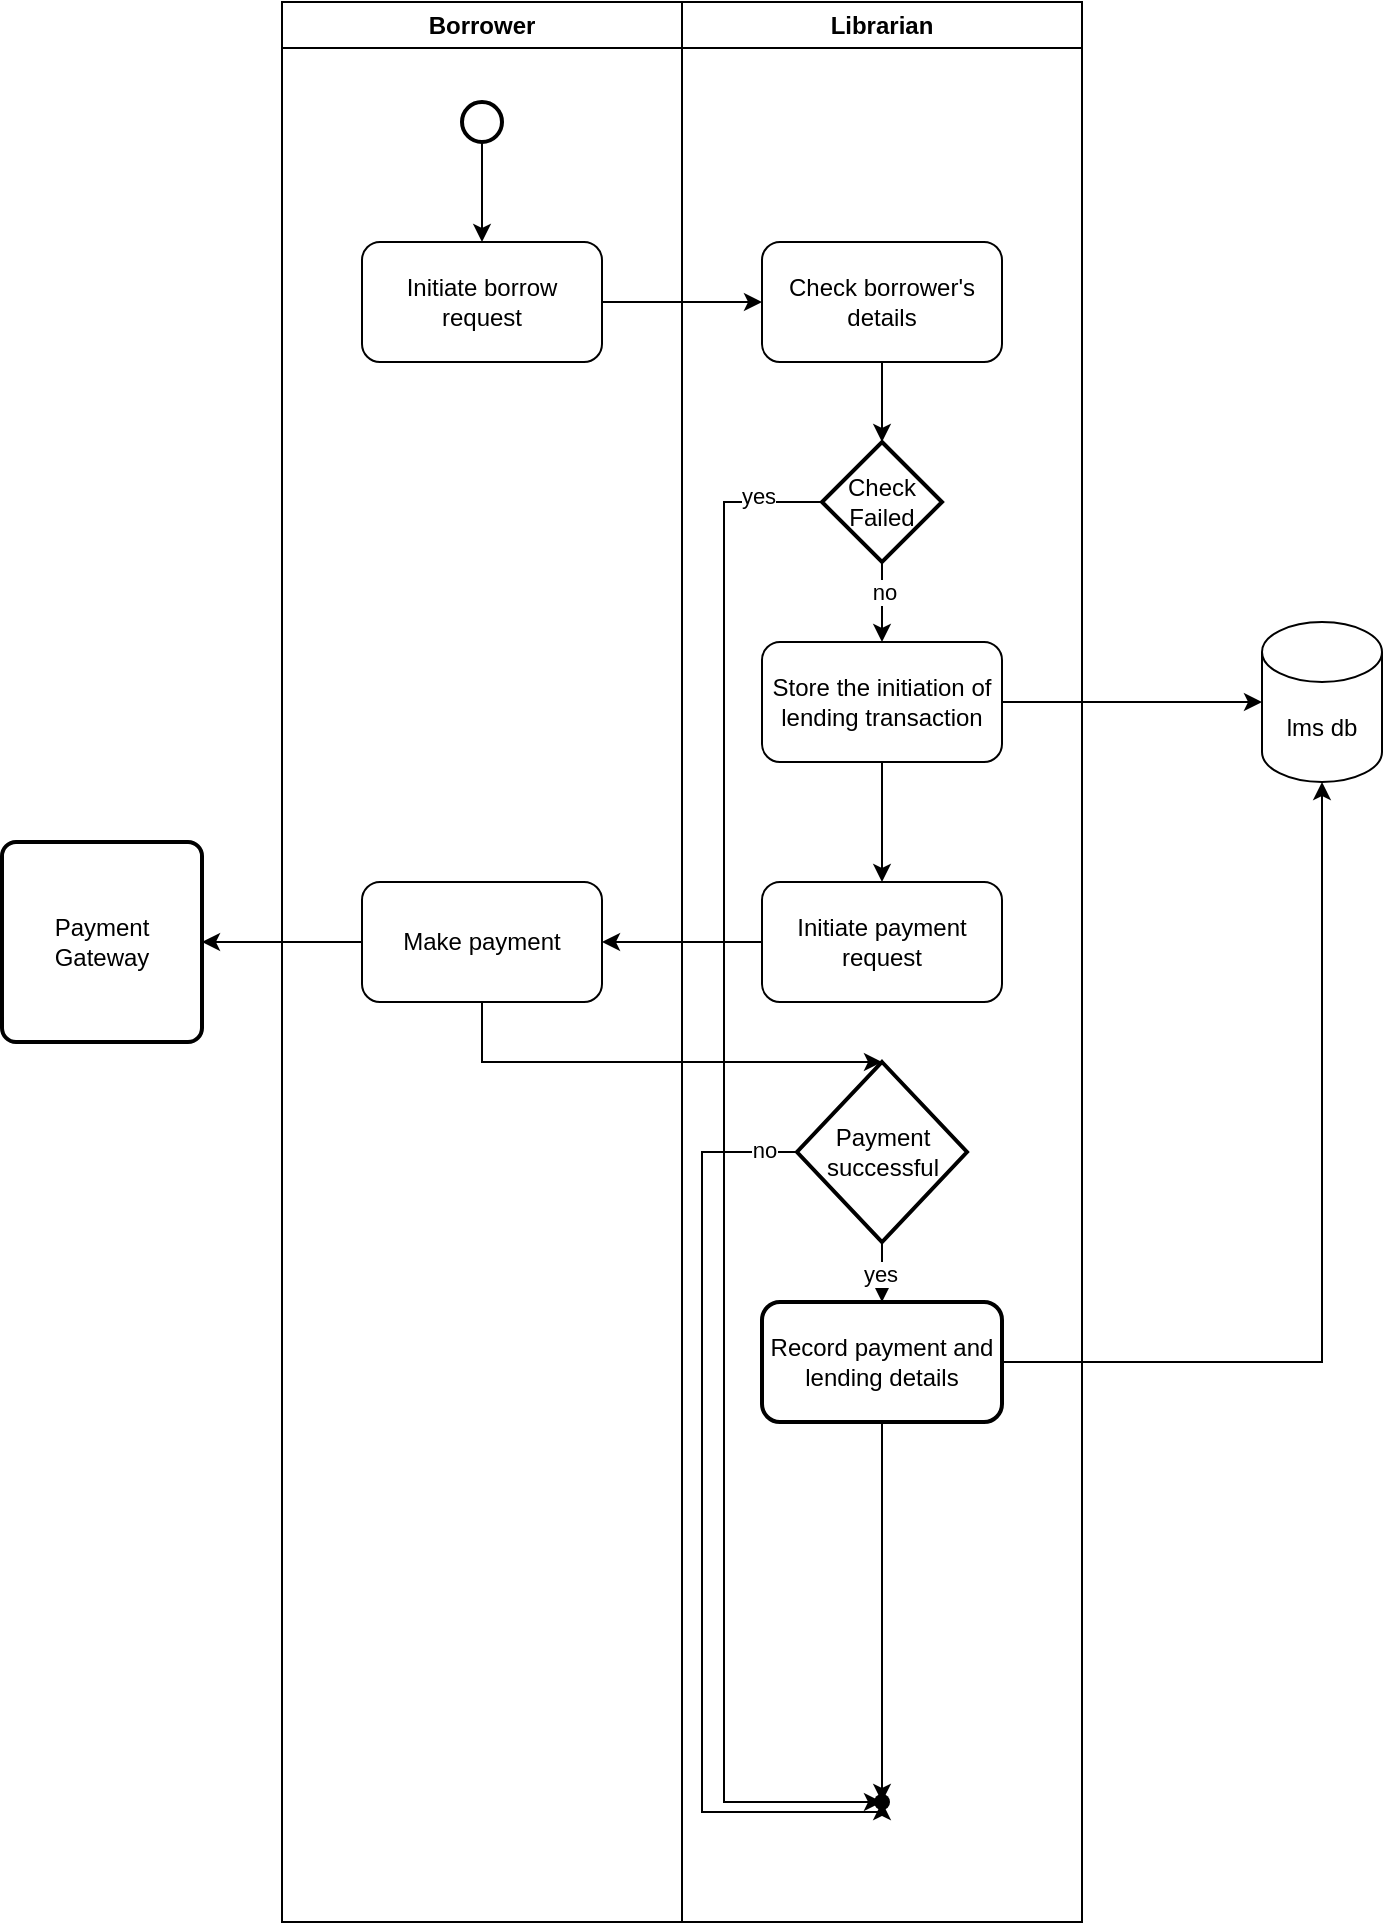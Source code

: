 <mxfile version="28.1.0" pages="4">
  <diagram name="book-lending-activity-diagram" id="na2abrJgNWN0BR8FoHpx">
    <mxGraphModel dx="1105" dy="705" grid="1" gridSize="10" guides="1" tooltips="1" connect="1" arrows="1" fold="1" page="1" pageScale="1" pageWidth="850" pageHeight="1100" math="0" shadow="0">
      <root>
        <mxCell id="0" />
        <mxCell id="1" parent="0" />
        <mxCell id="w5oiFS9pp764Blb9vhK6-1" value="Borrower" style="swimlane;whiteSpace=wrap;html=1;" vertex="1" parent="1">
          <mxGeometry x="200" y="80" width="200" height="960" as="geometry" />
        </mxCell>
        <mxCell id="w5oiFS9pp764Blb9vhK6-40" value="" style="edgeStyle=orthogonalEdgeStyle;rounded=0;orthogonalLoop=1;jettySize=auto;html=1;" edge="1" parent="w5oiFS9pp764Blb9vhK6-1" source="w5oiFS9pp764Blb9vhK6-3" target="w5oiFS9pp764Blb9vhK6-4">
          <mxGeometry relative="1" as="geometry" />
        </mxCell>
        <mxCell id="w5oiFS9pp764Blb9vhK6-3" value="" style="strokeWidth=2;html=1;shape=mxgraph.flowchart.start_2;whiteSpace=wrap;" vertex="1" parent="w5oiFS9pp764Blb9vhK6-1">
          <mxGeometry x="90" y="50" width="20" height="20" as="geometry" />
        </mxCell>
        <mxCell id="w5oiFS9pp764Blb9vhK6-4" value="Initiate borrow request" style="rounded=1;whiteSpace=wrap;html=1;" vertex="1" parent="w5oiFS9pp764Blb9vhK6-1">
          <mxGeometry x="40" y="120" width="120" height="60" as="geometry" />
        </mxCell>
        <mxCell id="w5oiFS9pp764Blb9vhK6-16" value="Make payment" style="rounded=1;whiteSpace=wrap;html=1;" vertex="1" parent="w5oiFS9pp764Blb9vhK6-1">
          <mxGeometry x="40" y="440" width="120" height="60" as="geometry" />
        </mxCell>
        <mxCell id="w5oiFS9pp764Blb9vhK6-2" value="Librarian" style="swimlane;whiteSpace=wrap;html=1;" vertex="1" parent="1">
          <mxGeometry x="400" y="80" width="200" height="960" as="geometry" />
        </mxCell>
        <mxCell id="w5oiFS9pp764Blb9vhK6-9" value="" style="edgeStyle=orthogonalEdgeStyle;rounded=0;orthogonalLoop=1;jettySize=auto;html=1;" edge="1" parent="w5oiFS9pp764Blb9vhK6-2" source="w5oiFS9pp764Blb9vhK6-5" target="w5oiFS9pp764Blb9vhK6-8">
          <mxGeometry relative="1" as="geometry" />
        </mxCell>
        <mxCell id="w5oiFS9pp764Blb9vhK6-5" value="Check borrower&#39;s details" style="rounded=1;whiteSpace=wrap;html=1;" vertex="1" parent="w5oiFS9pp764Blb9vhK6-2">
          <mxGeometry x="40" y="120" width="120" height="60" as="geometry" />
        </mxCell>
        <mxCell id="w5oiFS9pp764Blb9vhK6-13" value="" style="edgeStyle=orthogonalEdgeStyle;rounded=0;orthogonalLoop=1;jettySize=auto;html=1;" edge="1" parent="w5oiFS9pp764Blb9vhK6-2" source="w5oiFS9pp764Blb9vhK6-8" target="w5oiFS9pp764Blb9vhK6-10">
          <mxGeometry relative="1" as="geometry" />
        </mxCell>
        <mxCell id="w5oiFS9pp764Blb9vhK6-29" value="no" style="edgeLabel;html=1;align=center;verticalAlign=middle;resizable=0;points=[];" vertex="1" connectable="0" parent="w5oiFS9pp764Blb9vhK6-13">
          <mxGeometry x="-0.263" y="1" relative="1" as="geometry">
            <mxPoint as="offset" />
          </mxGeometry>
        </mxCell>
        <mxCell id="w5oiFS9pp764Blb9vhK6-28" style="edgeStyle=orthogonalEdgeStyle;rounded=0;orthogonalLoop=1;jettySize=auto;html=1;entryX=0.226;entryY=0.658;entryDx=0;entryDy=0;entryPerimeter=0;" edge="1" parent="w5oiFS9pp764Blb9vhK6-2" source="w5oiFS9pp764Blb9vhK6-8" target="w5oiFS9pp764Blb9vhK6-26">
          <mxGeometry relative="1" as="geometry">
            <mxPoint x="20" y="730" as="targetPoint" />
            <Array as="points">
              <mxPoint x="21" y="250" />
              <mxPoint x="21" y="900" />
            </Array>
          </mxGeometry>
        </mxCell>
        <mxCell id="w5oiFS9pp764Blb9vhK6-30" value="yes" style="edgeLabel;html=1;align=center;verticalAlign=middle;resizable=0;points=[];" vertex="1" connectable="0" parent="w5oiFS9pp764Blb9vhK6-28">
          <mxGeometry x="-0.917" y="-3" relative="1" as="geometry">
            <mxPoint as="offset" />
          </mxGeometry>
        </mxCell>
        <mxCell id="w5oiFS9pp764Blb9vhK6-8" value="Check Failed" style="strokeWidth=2;html=1;shape=mxgraph.flowchart.decision;whiteSpace=wrap;" vertex="1" parent="w5oiFS9pp764Blb9vhK6-2">
          <mxGeometry x="70" y="220" width="60" height="60" as="geometry" />
        </mxCell>
        <mxCell id="w5oiFS9pp764Blb9vhK6-15" value="" style="edgeStyle=orthogonalEdgeStyle;rounded=0;orthogonalLoop=1;jettySize=auto;html=1;" edge="1" parent="w5oiFS9pp764Blb9vhK6-2" source="w5oiFS9pp764Blb9vhK6-10" target="w5oiFS9pp764Blb9vhK6-14">
          <mxGeometry relative="1" as="geometry" />
        </mxCell>
        <mxCell id="w5oiFS9pp764Blb9vhK6-10" value="Store the initiation of lending transaction" style="rounded=1;whiteSpace=wrap;html=1;" vertex="1" parent="w5oiFS9pp764Blb9vhK6-2">
          <mxGeometry x="40" y="320" width="120" height="60" as="geometry" />
        </mxCell>
        <mxCell id="w5oiFS9pp764Blb9vhK6-14" value="Initiate payment request" style="rounded=1;whiteSpace=wrap;html=1;" vertex="1" parent="w5oiFS9pp764Blb9vhK6-2">
          <mxGeometry x="40" y="440" width="120" height="60" as="geometry" />
        </mxCell>
        <mxCell id="w5oiFS9pp764Blb9vhK6-27" value="" style="edgeStyle=orthogonalEdgeStyle;rounded=0;orthogonalLoop=1;jettySize=auto;html=1;" edge="1" parent="w5oiFS9pp764Blb9vhK6-2" source="w5oiFS9pp764Blb9vhK6-23" target="w5oiFS9pp764Blb9vhK6-26">
          <mxGeometry relative="1" as="geometry" />
        </mxCell>
        <mxCell id="w5oiFS9pp764Blb9vhK6-23" value="Record payment and lending details" style="rounded=1;whiteSpace=wrap;html=1;strokeWidth=2;" vertex="1" parent="w5oiFS9pp764Blb9vhK6-2">
          <mxGeometry x="40" y="650" width="120" height="60" as="geometry" />
        </mxCell>
        <mxCell id="w5oiFS9pp764Blb9vhK6-26" value="" style="shape=waypoint;sketch=0;size=6;pointerEvents=1;points=[];fillColor=default;resizable=0;rotatable=0;perimeter=centerPerimeter;snapToPoint=1;rounded=1;strokeWidth=2;" vertex="1" parent="w5oiFS9pp764Blb9vhK6-2">
          <mxGeometry x="90" y="890" width="20" height="20" as="geometry" />
        </mxCell>
        <mxCell id="w5oiFS9pp764Blb9vhK6-21" value="Payment successful" style="strokeWidth=2;html=1;shape=mxgraph.flowchart.decision;whiteSpace=wrap;" vertex="1" parent="w5oiFS9pp764Blb9vhK6-2">
          <mxGeometry x="57.5" y="530" width="85" height="90" as="geometry" />
        </mxCell>
        <mxCell id="w5oiFS9pp764Blb9vhK6-24" value="" style="edgeStyle=orthogonalEdgeStyle;rounded=0;orthogonalLoop=1;jettySize=auto;html=1;" edge="1" parent="w5oiFS9pp764Blb9vhK6-2" source="w5oiFS9pp764Blb9vhK6-21" target="w5oiFS9pp764Blb9vhK6-23">
          <mxGeometry relative="1" as="geometry" />
        </mxCell>
        <mxCell id="w5oiFS9pp764Blb9vhK6-39" value="yes" style="edgeLabel;html=1;align=center;verticalAlign=middle;resizable=0;points=[];" vertex="1" connectable="0" parent="w5oiFS9pp764Blb9vhK6-24">
          <mxGeometry x="0.43" y="-1" relative="1" as="geometry">
            <mxPoint as="offset" />
          </mxGeometry>
        </mxCell>
        <mxCell id="w5oiFS9pp764Blb9vhK6-32" value="" style="edgeStyle=orthogonalEdgeStyle;rounded=0;orthogonalLoop=1;jettySize=auto;html=1;entryX=0.314;entryY=0.768;entryDx=0;entryDy=0;entryPerimeter=0;" edge="1" parent="w5oiFS9pp764Blb9vhK6-2" source="w5oiFS9pp764Blb9vhK6-21" target="w5oiFS9pp764Blb9vhK6-26">
          <mxGeometry relative="1" as="geometry">
            <mxPoint x="10" y="880" as="targetPoint" />
            <Array as="points">
              <mxPoint x="10" y="575" />
              <mxPoint x="10" y="905" />
              <mxPoint x="100" y="905" />
            </Array>
          </mxGeometry>
        </mxCell>
        <mxCell id="w5oiFS9pp764Blb9vhK6-37" value="no" style="edgeLabel;html=1;align=center;verticalAlign=middle;resizable=0;points=[];" vertex="1" connectable="0" parent="w5oiFS9pp764Blb9vhK6-32">
          <mxGeometry x="-0.93" y="-1" relative="1" as="geometry">
            <mxPoint as="offset" />
          </mxGeometry>
        </mxCell>
        <mxCell id="w5oiFS9pp764Blb9vhK6-6" value="" style="edgeStyle=orthogonalEdgeStyle;rounded=0;orthogonalLoop=1;jettySize=auto;html=1;" edge="1" parent="1" source="w5oiFS9pp764Blb9vhK6-4" target="w5oiFS9pp764Blb9vhK6-5">
          <mxGeometry relative="1" as="geometry" />
        </mxCell>
        <mxCell id="w5oiFS9pp764Blb9vhK6-11" value="lms db" style="shape=cylinder3;whiteSpace=wrap;html=1;boundedLbl=1;backgroundOutline=1;size=15;" vertex="1" parent="1">
          <mxGeometry x="690" y="390" width="60" height="80" as="geometry" />
        </mxCell>
        <mxCell id="w5oiFS9pp764Blb9vhK6-12" style="edgeStyle=orthogonalEdgeStyle;rounded=0;orthogonalLoop=1;jettySize=auto;html=1;entryX=0;entryY=0.5;entryDx=0;entryDy=0;entryPerimeter=0;" edge="1" parent="1" source="w5oiFS9pp764Blb9vhK6-10" target="w5oiFS9pp764Blb9vhK6-11">
          <mxGeometry relative="1" as="geometry" />
        </mxCell>
        <mxCell id="w5oiFS9pp764Blb9vhK6-17" value="" style="edgeStyle=orthogonalEdgeStyle;rounded=0;orthogonalLoop=1;jettySize=auto;html=1;" edge="1" parent="1" source="w5oiFS9pp764Blb9vhK6-14" target="w5oiFS9pp764Blb9vhK6-16">
          <mxGeometry relative="1" as="geometry" />
        </mxCell>
        <mxCell id="w5oiFS9pp764Blb9vhK6-19" value="Payment Gateway" style="rounded=1;whiteSpace=wrap;html=1;absoluteArcSize=1;arcSize=14;strokeWidth=2;" vertex="1" parent="1">
          <mxGeometry x="60" y="500" width="100" height="100" as="geometry" />
        </mxCell>
        <mxCell id="w5oiFS9pp764Blb9vhK6-20" style="edgeStyle=orthogonalEdgeStyle;rounded=0;orthogonalLoop=1;jettySize=auto;html=1;" edge="1" parent="1" source="w5oiFS9pp764Blb9vhK6-16" target="w5oiFS9pp764Blb9vhK6-19">
          <mxGeometry relative="1" as="geometry" />
        </mxCell>
        <mxCell id="w5oiFS9pp764Blb9vhK6-25" style="edgeStyle=orthogonalEdgeStyle;rounded=0;orthogonalLoop=1;jettySize=auto;html=1;" edge="1" parent="1" source="w5oiFS9pp764Blb9vhK6-23" target="w5oiFS9pp764Blb9vhK6-11">
          <mxGeometry relative="1" as="geometry" />
        </mxCell>
        <mxCell id="w5oiFS9pp764Blb9vhK6-22" value="" style="edgeStyle=orthogonalEdgeStyle;rounded=0;orthogonalLoop=1;jettySize=auto;html=1;entryX=0.5;entryY=0;entryDx=0;entryDy=0;entryPerimeter=0;" edge="1" parent="1" source="w5oiFS9pp764Blb9vhK6-16" target="w5oiFS9pp764Blb9vhK6-21">
          <mxGeometry relative="1" as="geometry">
            <Array as="points">
              <mxPoint x="300" y="610" />
            </Array>
          </mxGeometry>
        </mxCell>
      </root>
    </mxGraphModel>
  </diagram>
  <diagram id="Fiw-jzIVPjx-pQGSKH0b" name="book-lending-class-diagram">
    <mxGraphModel dx="737" dy="466" grid="1" gridSize="10" guides="1" tooltips="1" connect="1" arrows="1" fold="1" page="1" pageScale="1" pageWidth="850" pageHeight="1100" math="0" shadow="0">
      <root>
        <mxCell id="0" />
        <mxCell id="1" parent="0" />
        <mxCell id="F2fzhcQ0z_BQjq3skrtL-1" value="&lt;p style=&quot;margin:0px;margin-top:4px;text-align:center;&quot;&gt;&lt;b&gt;Transaction&lt;/b&gt;&lt;/p&gt;&lt;hr size=&quot;1&quot; style=&quot;border-style:solid;&quot;&gt;&lt;p style=&quot;margin:0px;margin-left:4px;&quot;&gt;+ transaction-id: int&lt;/p&gt;&lt;p style=&quot;margin:0px;margin-left:4px;&quot;&gt;+ transaction-type: string&lt;/p&gt;&lt;hr size=&quot;1&quot; style=&quot;border-style:solid;&quot;&gt;&lt;p style=&quot;margin:0px;margin-left:4px;&quot;&gt;&lt;br&gt;&lt;/p&gt;" style="verticalAlign=top;align=left;overflow=fill;html=1;whiteSpace=wrap;" parent="1" vertex="1">
          <mxGeometry x="120" y="120" width="160" height="110" as="geometry" />
        </mxCell>
      </root>
    </mxGraphModel>
  </diagram>
  <diagram id="B75eApIiFvwlCmxT6oI9" name="book-lending-data-flow-diagram">
    <mxGraphModel dx="737" dy="466" grid="1" gridSize="10" guides="1" tooltips="1" connect="1" arrows="1" fold="1" page="1" pageScale="1" pageWidth="850" pageHeight="1100" math="0" shadow="0">
      <root>
        <mxCell id="0" />
        <mxCell id="1" parent="0" />
        <mxCell id="Cf5fhmFarYZ3jC_u3-X6-3" value="" style="edgeStyle=orthogonalEdgeStyle;rounded=0;orthogonalLoop=1;jettySize=auto;html=1;" parent="1" source="Cf5fhmFarYZ3jC_u3-X6-1" target="Cf5fhmFarYZ3jC_u3-X6-2" edge="1">
          <mxGeometry relative="1" as="geometry" />
        </mxCell>
        <mxCell id="Cf5fhmFarYZ3jC_u3-X6-4" value="member-id, book-copies" style="edgeLabel;html=1;align=center;verticalAlign=middle;resizable=0;points=[];" parent="Cf5fhmFarYZ3jC_u3-X6-3" vertex="1" connectable="0">
          <mxGeometry x="-0.094" y="-2" relative="1" as="geometry">
            <mxPoint as="offset" />
          </mxGeometry>
        </mxCell>
        <mxCell id="Cf5fhmFarYZ3jC_u3-X6-1" value="input" style="rounded=1;whiteSpace=wrap;html=1;" parent="1" vertex="1">
          <mxGeometry x="170" y="170" width="120" height="60" as="geometry" />
        </mxCell>
        <mxCell id="Cf5fhmFarYZ3jC_u3-X6-25" value="" style="edgeStyle=orthogonalEdgeStyle;rounded=0;orthogonalLoop=1;jettySize=auto;html=1;" parent="1" source="Cf5fhmFarYZ3jC_u3-X6-2" target="Cf5fhmFarYZ3jC_u3-X6-24" edge="1">
          <mxGeometry relative="1" as="geometry" />
        </mxCell>
        <mxCell id="Cf5fhmFarYZ3jC_u3-X6-26" value="member-id, book-copies" style="edgeLabel;html=1;align=center;verticalAlign=middle;resizable=0;points=[];" parent="Cf5fhmFarYZ3jC_u3-X6-25" vertex="1" connectable="0">
          <mxGeometry x="0.01" relative="1" as="geometry">
            <mxPoint as="offset" />
          </mxGeometry>
        </mxCell>
        <mxCell id="Cf5fhmFarYZ3jC_u3-X6-2" value="check member and book copies exist" style="rounded=1;whiteSpace=wrap;html=1;" parent="1" vertex="1">
          <mxGeometry x="170" y="330" width="120" height="60" as="geometry" />
        </mxCell>
        <mxCell id="Cf5fhmFarYZ3jC_u3-X6-22" style="edgeStyle=orthogonalEdgeStyle;rounded=0;orthogonalLoop=1;jettySize=auto;html=1;entryX=1;entryY=0.5;entryDx=0;entryDy=0;" parent="1" source="Cf5fhmFarYZ3jC_u3-X6-21" target="Cf5fhmFarYZ3jC_u3-X6-2" edge="1">
          <mxGeometry relative="1" as="geometry" />
        </mxCell>
        <mxCell id="Cf5fhmFarYZ3jC_u3-X6-23" value="member, book-copies" style="edgeLabel;html=1;align=center;verticalAlign=middle;resizable=0;points=[];" parent="Cf5fhmFarYZ3jC_u3-X6-22" vertex="1" connectable="0">
          <mxGeometry x="-0.035" y="-2" relative="1" as="geometry">
            <mxPoint as="offset" />
          </mxGeometry>
        </mxCell>
        <mxCell id="Cf5fhmFarYZ3jC_u3-X6-21" value="lms-db" style="shape=partialRectangle;whiteSpace=wrap;html=1;left=0;right=0;fillColor=none;" parent="1" vertex="1">
          <mxGeometry x="530" y="330" width="120" height="60" as="geometry" />
        </mxCell>
        <mxCell id="Cf5fhmFarYZ3jC_u3-X6-27" style="edgeStyle=orthogonalEdgeStyle;rounded=0;orthogonalLoop=1;jettySize=auto;html=1;exitX=1;exitY=0.5;exitDx=0;exitDy=0;" parent="1" source="Cf5fhmFarYZ3jC_u3-X6-24" edge="1">
          <mxGeometry relative="1" as="geometry">
            <mxPoint x="550" y="400" as="targetPoint" />
            <mxPoint x="320" y="480" as="sourcePoint" />
            <Array as="points">
              <mxPoint x="551" y="480" />
            </Array>
          </mxGeometry>
        </mxCell>
        <mxCell id="Cf5fhmFarYZ3jC_u3-X6-28" value="transaction-id, cost, member-id, book-copies" style="edgeLabel;html=1;align=center;verticalAlign=middle;resizable=0;points=[];" parent="Cf5fhmFarYZ3jC_u3-X6-27" vertex="1" connectable="0">
          <mxGeometry x="-0.363" y="1" relative="1" as="geometry">
            <mxPoint x="21" y="1" as="offset" />
          </mxGeometry>
        </mxCell>
        <mxCell id="Cf5fhmFarYZ3jC_u3-X6-24" value="Save lend transaction" style="whiteSpace=wrap;html=1;rounded=1;" parent="1" vertex="1">
          <mxGeometry x="170" y="450" width="120" height="60" as="geometry" />
        </mxCell>
        <mxCell id="Cf5fhmFarYZ3jC_u3-X6-49" style="edgeStyle=orthogonalEdgeStyle;rounded=0;orthogonalLoop=1;jettySize=auto;html=1;exitX=0.5;exitY=1;exitDx=0;exitDy=0;" parent="1" source="Cf5fhmFarYZ3jC_u3-X6-24" target="Cf5fhmFarYZ3jC_u3-X6-50" edge="1">
          <mxGeometry relative="1" as="geometry">
            <mxPoint x="230" y="1018.772" as="targetPoint" />
            <mxPoint x="230" y="540" as="sourcePoint" />
          </mxGeometry>
        </mxCell>
        <mxCell id="Cf5fhmFarYZ3jC_u3-X6-53" value="member-id, book-copies" style="edgeLabel;html=1;align=center;verticalAlign=middle;resizable=0;points=[];" parent="Cf5fhmFarYZ3jC_u3-X6-49" vertex="1" connectable="0">
          <mxGeometry x="-0.032" relative="1" as="geometry">
            <mxPoint as="offset" />
          </mxGeometry>
        </mxCell>
        <mxCell id="Cf5fhmFarYZ3jC_u3-X6-51" style="edgeStyle=orthogonalEdgeStyle;rounded=0;orthogonalLoop=1;jettySize=auto;html=1;exitX=1;exitY=0.5;exitDx=0;exitDy=0;" parent="1" edge="1" source="Cf5fhmFarYZ3jC_u3-X6-50">
          <mxGeometry relative="1" as="geometry">
            <mxPoint x="619" y="400" as="targetPoint" />
            <mxPoint x="289" y="1040" as="sourcePoint" />
          </mxGeometry>
        </mxCell>
        <mxCell id="Cf5fhmFarYZ3jC_u3-X6-52" value="transaction-id, book-copies, borrow-status, start-date, end-date" style="edgeLabel;html=1;align=center;verticalAlign=middle;resizable=0;points=[];" parent="Cf5fhmFarYZ3jC_u3-X6-51" vertex="1" connectable="0">
          <mxGeometry x="-0.73" y="1" relative="1" as="geometry">
            <mxPoint x="30" y="11" as="offset" />
          </mxGeometry>
        </mxCell>
        <mxCell id="Cf5fhmFarYZ3jC_u3-X6-50" value="update member&#39;s borrowed books" style="rounded=1;whiteSpace=wrap;html=1;" parent="1" vertex="1">
          <mxGeometry x="170" y="570.002" width="120" height="60" as="geometry" />
        </mxCell>
      </root>
    </mxGraphModel>
  </diagram>
  <diagram id="O7gebecJdLHACvmyTRfl" name="book-lending-entity-relationship-diagram">
    <mxGraphModel dx="867" dy="1648" grid="1" gridSize="10" guides="1" tooltips="1" connect="1" arrows="1" fold="1" page="1" pageScale="1" pageWidth="850" pageHeight="1100" math="0" shadow="0">
      <root>
        <mxCell id="0" />
        <mxCell id="1" parent="0" />
        <mxCell id="cCDUpucwl2v6awMssxyK-1" value="Member" style="shape=table;startSize=30;container=1;collapsible=1;childLayout=tableLayout;fixedRows=1;rowLines=0;fontStyle=1;align=center;resizeLast=1;html=1;" vertex="1" parent="1">
          <mxGeometry x="140" y="120" width="180" height="150" as="geometry" />
        </mxCell>
        <mxCell id="cCDUpucwl2v6awMssxyK-2" value="" style="shape=tableRow;horizontal=0;startSize=0;swimlaneHead=0;swimlaneBody=0;fillColor=none;collapsible=0;dropTarget=0;points=[[0,0.5],[1,0.5]];portConstraint=eastwest;top=0;left=0;right=0;bottom=1;" vertex="1" parent="cCDUpucwl2v6awMssxyK-1">
          <mxGeometry y="30" width="180" height="30" as="geometry" />
        </mxCell>
        <mxCell id="cCDUpucwl2v6awMssxyK-3" value="PK" style="shape=partialRectangle;connectable=0;fillColor=none;top=0;left=0;bottom=0;right=0;fontStyle=1;overflow=hidden;whiteSpace=wrap;html=1;" vertex="1" parent="cCDUpucwl2v6awMssxyK-2">
          <mxGeometry width="30" height="30" as="geometry">
            <mxRectangle width="30" height="30" as="alternateBounds" />
          </mxGeometry>
        </mxCell>
        <mxCell id="cCDUpucwl2v6awMssxyK-4" value="member-id&amp;nbsp;" style="shape=partialRectangle;connectable=0;fillColor=none;top=0;left=0;bottom=0;right=0;align=left;spacingLeft=6;fontStyle=5;overflow=hidden;whiteSpace=wrap;html=1;" vertex="1" parent="cCDUpucwl2v6awMssxyK-2">
          <mxGeometry x="30" width="150" height="30" as="geometry">
            <mxRectangle width="150" height="30" as="alternateBounds" />
          </mxGeometry>
        </mxCell>
        <mxCell id="cCDUpucwl2v6awMssxyK-5" value="" style="shape=tableRow;horizontal=0;startSize=0;swimlaneHead=0;swimlaneBody=0;fillColor=none;collapsible=0;dropTarget=0;points=[[0,0.5],[1,0.5]];portConstraint=eastwest;top=0;left=0;right=0;bottom=0;" vertex="1" parent="cCDUpucwl2v6awMssxyK-1">
          <mxGeometry y="60" width="180" height="30" as="geometry" />
        </mxCell>
        <mxCell id="cCDUpucwl2v6awMssxyK-6" value="" style="shape=partialRectangle;connectable=0;fillColor=none;top=0;left=0;bottom=0;right=0;editable=1;overflow=hidden;whiteSpace=wrap;html=1;" vertex="1" parent="cCDUpucwl2v6awMssxyK-5">
          <mxGeometry width="30" height="30" as="geometry">
            <mxRectangle width="30" height="30" as="alternateBounds" />
          </mxGeometry>
        </mxCell>
        <mxCell id="cCDUpucwl2v6awMssxyK-7" value="name" style="shape=partialRectangle;connectable=0;fillColor=none;top=0;left=0;bottom=0;right=0;align=left;spacingLeft=6;overflow=hidden;whiteSpace=wrap;html=1;" vertex="1" parent="cCDUpucwl2v6awMssxyK-5">
          <mxGeometry x="30" width="150" height="30" as="geometry">
            <mxRectangle width="150" height="30" as="alternateBounds" />
          </mxGeometry>
        </mxCell>
        <mxCell id="cCDUpucwl2v6awMssxyK-8" value="" style="shape=tableRow;horizontal=0;startSize=0;swimlaneHead=0;swimlaneBody=0;fillColor=none;collapsible=0;dropTarget=0;points=[[0,0.5],[1,0.5]];portConstraint=eastwest;top=0;left=0;right=0;bottom=0;" vertex="1" parent="cCDUpucwl2v6awMssxyK-1">
          <mxGeometry y="90" width="180" height="30" as="geometry" />
        </mxCell>
        <mxCell id="cCDUpucwl2v6awMssxyK-9" value="" style="shape=partialRectangle;connectable=0;fillColor=none;top=0;left=0;bottom=0;right=0;editable=1;overflow=hidden;whiteSpace=wrap;html=1;" vertex="1" parent="cCDUpucwl2v6awMssxyK-8">
          <mxGeometry width="30" height="30" as="geometry">
            <mxRectangle width="30" height="30" as="alternateBounds" />
          </mxGeometry>
        </mxCell>
        <mxCell id="cCDUpucwl2v6awMssxyK-10" value="address" style="shape=partialRectangle;connectable=0;fillColor=none;top=0;left=0;bottom=0;right=0;align=left;spacingLeft=6;overflow=hidden;whiteSpace=wrap;html=1;" vertex="1" parent="cCDUpucwl2v6awMssxyK-8">
          <mxGeometry x="30" width="150" height="30" as="geometry">
            <mxRectangle width="150" height="30" as="alternateBounds" />
          </mxGeometry>
        </mxCell>
        <mxCell id="cCDUpucwl2v6awMssxyK-11" value="" style="shape=tableRow;horizontal=0;startSize=0;swimlaneHead=0;swimlaneBody=0;fillColor=none;collapsible=0;dropTarget=0;points=[[0,0.5],[1,0.5]];portConstraint=eastwest;top=0;left=0;right=0;bottom=0;" vertex="1" parent="cCDUpucwl2v6awMssxyK-1">
          <mxGeometry y="120" width="180" height="30" as="geometry" />
        </mxCell>
        <mxCell id="cCDUpucwl2v6awMssxyK-12" value="" style="shape=partialRectangle;connectable=0;fillColor=none;top=0;left=0;bottom=0;right=0;editable=1;overflow=hidden;whiteSpace=wrap;html=1;" vertex="1" parent="cCDUpucwl2v6awMssxyK-11">
          <mxGeometry width="30" height="30" as="geometry">
            <mxRectangle width="30" height="30" as="alternateBounds" />
          </mxGeometry>
        </mxCell>
        <mxCell id="cCDUpucwl2v6awMssxyK-13" value="phone number" style="shape=partialRectangle;connectable=0;fillColor=none;top=0;left=0;bottom=0;right=0;align=left;spacingLeft=6;overflow=hidden;whiteSpace=wrap;html=1;" vertex="1" parent="cCDUpucwl2v6awMssxyK-11">
          <mxGeometry x="30" width="150" height="30" as="geometry">
            <mxRectangle width="150" height="30" as="alternateBounds" />
          </mxGeometry>
        </mxCell>
        <object label="Transaction&amp;nbsp;" payment-id="" id="cCDUpucwl2v6awMssxyK-14">
          <mxCell style="shape=table;startSize=30;container=1;collapsible=1;childLayout=tableLayout;fixedRows=1;rowLines=0;fontStyle=1;align=center;resizeLast=1;html=1;" vertex="1" parent="1">
            <mxGeometry x="439" y="120" width="181" height="180" as="geometry">
              <mxRectangle x="439" y="120" width="110" height="30" as="alternateBounds" />
            </mxGeometry>
          </mxCell>
        </object>
        <mxCell id="cCDUpucwl2v6awMssxyK-15" value="" style="shape=tableRow;horizontal=0;startSize=0;swimlaneHead=0;swimlaneBody=0;fillColor=none;collapsible=0;dropTarget=0;points=[[0,0.5],[1,0.5]];portConstraint=eastwest;top=0;left=0;right=0;bottom=1;" vertex="1" parent="cCDUpucwl2v6awMssxyK-14">
          <mxGeometry y="30" width="181" height="30" as="geometry" />
        </mxCell>
        <mxCell id="cCDUpucwl2v6awMssxyK-16" value="PK" style="shape=partialRectangle;connectable=0;fillColor=none;top=0;left=0;bottom=0;right=0;fontStyle=1;overflow=hidden;whiteSpace=wrap;html=1;" vertex="1" parent="cCDUpucwl2v6awMssxyK-15">
          <mxGeometry width="30" height="30" as="geometry">
            <mxRectangle width="30" height="30" as="alternateBounds" />
          </mxGeometry>
        </mxCell>
        <mxCell id="cCDUpucwl2v6awMssxyK-17" value="transaction-id" style="shape=partialRectangle;connectable=0;fillColor=none;top=0;left=0;bottom=0;right=0;align=left;spacingLeft=6;fontStyle=5;overflow=hidden;whiteSpace=wrap;html=1;" vertex="1" parent="cCDUpucwl2v6awMssxyK-15">
          <mxGeometry x="30" width="151" height="30" as="geometry">
            <mxRectangle width="151" height="30" as="alternateBounds" />
          </mxGeometry>
        </mxCell>
        <mxCell id="cCDUpucwl2v6awMssxyK-18" value="" style="shape=tableRow;horizontal=0;startSize=0;swimlaneHead=0;swimlaneBody=0;fillColor=none;collapsible=0;dropTarget=0;points=[[0,0.5],[1,0.5]];portConstraint=eastwest;top=0;left=0;right=0;bottom=0;" vertex="1" parent="cCDUpucwl2v6awMssxyK-14">
          <mxGeometry y="60" width="181" height="30" as="geometry" />
        </mxCell>
        <mxCell id="cCDUpucwl2v6awMssxyK-19" value="FK" style="shape=partialRectangle;connectable=0;fillColor=none;top=0;left=0;bottom=0;right=0;editable=1;overflow=hidden;whiteSpace=wrap;html=1;" vertex="1" parent="cCDUpucwl2v6awMssxyK-18">
          <mxGeometry width="30" height="30" as="geometry">
            <mxRectangle width="30" height="30" as="alternateBounds" />
          </mxGeometry>
        </mxCell>
        <mxCell id="cCDUpucwl2v6awMssxyK-20" value="member-id" style="shape=partialRectangle;connectable=0;fillColor=none;top=0;left=0;bottom=0;right=0;align=left;spacingLeft=6;overflow=hidden;whiteSpace=wrap;html=1;" vertex="1" parent="cCDUpucwl2v6awMssxyK-18">
          <mxGeometry x="30" width="151" height="30" as="geometry">
            <mxRectangle width="151" height="30" as="alternateBounds" />
          </mxGeometry>
        </mxCell>
        <object label="" payment-id="" id="cCDUpucwl2v6awMssxyK-21">
          <mxCell style="shape=tableRow;horizontal=0;startSize=0;swimlaneHead=0;swimlaneBody=0;fillColor=none;collapsible=0;dropTarget=0;points=[[0,0.5],[1,0.5]];portConstraint=eastwest;top=0;left=0;right=0;bottom=0;" vertex="1" parent="cCDUpucwl2v6awMssxyK-14">
            <mxGeometry y="90" width="181" height="30" as="geometry" />
          </mxCell>
        </object>
        <mxCell id="cCDUpucwl2v6awMssxyK-22" value="" style="shape=partialRectangle;connectable=0;fillColor=none;top=0;left=0;bottom=0;right=0;editable=1;overflow=hidden;whiteSpace=wrap;html=1;" vertex="1" parent="cCDUpucwl2v6awMssxyK-21">
          <mxGeometry width="30" height="30" as="geometry">
            <mxRectangle width="30" height="30" as="alternateBounds" />
          </mxGeometry>
        </mxCell>
        <mxCell id="cCDUpucwl2v6awMssxyK-23" value="transaction-status" style="shape=partialRectangle;connectable=0;fillColor=none;top=0;left=0;bottom=0;right=0;align=left;spacingLeft=6;overflow=hidden;whiteSpace=wrap;html=1;" vertex="1" parent="cCDUpucwl2v6awMssxyK-21">
          <mxGeometry x="30" width="151" height="30" as="geometry">
            <mxRectangle width="151" height="30" as="alternateBounds" />
          </mxGeometry>
        </mxCell>
        <mxCell id="cCDUpucwl2v6awMssxyK-24" value="" style="shape=tableRow;horizontal=0;startSize=0;swimlaneHead=0;swimlaneBody=0;fillColor=none;collapsible=0;dropTarget=0;points=[[0,0.5],[1,0.5]];portConstraint=eastwest;top=0;left=0;right=0;bottom=0;" vertex="1" parent="cCDUpucwl2v6awMssxyK-14">
          <mxGeometry y="120" width="181" height="30" as="geometry" />
        </mxCell>
        <mxCell id="cCDUpucwl2v6awMssxyK-25" value="" style="shape=partialRectangle;connectable=0;fillColor=none;top=0;left=0;bottom=0;right=0;editable=1;overflow=hidden;whiteSpace=wrap;html=1;" vertex="1" parent="cCDUpucwl2v6awMssxyK-24">
          <mxGeometry width="30" height="30" as="geometry">
            <mxRectangle width="30" height="30" as="alternateBounds" />
          </mxGeometry>
        </mxCell>
        <mxCell id="cCDUpucwl2v6awMssxyK-26" value="transaction-datetime" style="shape=partialRectangle;connectable=0;fillColor=none;top=0;left=0;bottom=0;right=0;align=left;spacingLeft=6;overflow=hidden;whiteSpace=wrap;html=1;" vertex="1" parent="cCDUpucwl2v6awMssxyK-24">
          <mxGeometry x="30" width="151" height="30" as="geometry">
            <mxRectangle width="151" height="30" as="alternateBounds" />
          </mxGeometry>
        </mxCell>
        <mxCell id="cCDUpucwl2v6awMssxyK-128" value="" style="shape=tableRow;horizontal=0;startSize=0;swimlaneHead=0;swimlaneBody=0;fillColor=none;collapsible=0;dropTarget=0;points=[[0,0.5],[1,0.5]];portConstraint=eastwest;top=0;left=0;right=0;bottom=0;" vertex="1" parent="cCDUpucwl2v6awMssxyK-14">
          <mxGeometry y="150" width="181" height="30" as="geometry" />
        </mxCell>
        <mxCell id="cCDUpucwl2v6awMssxyK-129" value="FK" style="shape=partialRectangle;connectable=0;fillColor=none;top=0;left=0;bottom=0;right=0;editable=1;overflow=hidden;whiteSpace=wrap;html=1;" vertex="1" parent="cCDUpucwl2v6awMssxyK-128">
          <mxGeometry width="30" height="30" as="geometry">
            <mxRectangle width="30" height="30" as="alternateBounds" />
          </mxGeometry>
        </mxCell>
        <mxCell id="cCDUpucwl2v6awMssxyK-130" value="payment-id" style="shape=partialRectangle;connectable=0;fillColor=none;top=0;left=0;bottom=0;right=0;align=left;spacingLeft=6;overflow=hidden;whiteSpace=wrap;html=1;" vertex="1" parent="cCDUpucwl2v6awMssxyK-128">
          <mxGeometry x="30" width="151" height="30" as="geometry">
            <mxRectangle width="151" height="30" as="alternateBounds" />
          </mxGeometry>
        </mxCell>
        <mxCell id="cCDUpucwl2v6awMssxyK-53" value="" style="edgeStyle=entityRelationEdgeStyle;fontSize=12;html=1;endArrow=ERoneToMany;rounded=0;exitX=1;exitY=0.5;exitDx=0;exitDy=0;entryX=0;entryY=0.5;entryDx=0;entryDy=0;" edge="1" parent="1" source="cCDUpucwl2v6awMssxyK-2" target="cCDUpucwl2v6awMssxyK-18">
          <mxGeometry width="100" height="100" relative="1" as="geometry">
            <mxPoint x="420" y="310" as="sourcePoint" />
            <mxPoint x="437" y="140" as="targetPoint" />
            <Array as="points">
              <mxPoint x="650" y="150" />
            </Array>
          </mxGeometry>
        </mxCell>
        <mxCell id="cCDUpucwl2v6awMssxyK-54" value="Payment" style="shape=table;startSize=30;container=1;collapsible=1;childLayout=tableLayout;fixedRows=1;rowLines=0;fontStyle=1;align=center;resizeLast=1;html=1;" vertex="1" parent="1">
          <mxGeometry x="740" y="120" width="180" height="120" as="geometry" />
        </mxCell>
        <mxCell id="cCDUpucwl2v6awMssxyK-55" value="" style="shape=tableRow;horizontal=0;startSize=0;swimlaneHead=0;swimlaneBody=0;fillColor=none;collapsible=0;dropTarget=0;points=[[0,0.5],[1,0.5]];portConstraint=eastwest;top=0;left=0;right=0;bottom=1;" vertex="1" parent="cCDUpucwl2v6awMssxyK-54">
          <mxGeometry y="30" width="180" height="30" as="geometry" />
        </mxCell>
        <mxCell id="cCDUpucwl2v6awMssxyK-56" value="PK" style="shape=partialRectangle;connectable=0;fillColor=none;top=0;left=0;bottom=0;right=0;fontStyle=1;overflow=hidden;whiteSpace=wrap;html=1;" vertex="1" parent="cCDUpucwl2v6awMssxyK-55">
          <mxGeometry width="30" height="30" as="geometry">
            <mxRectangle width="30" height="30" as="alternateBounds" />
          </mxGeometry>
        </mxCell>
        <mxCell id="cCDUpucwl2v6awMssxyK-57" value="payment-id" style="shape=partialRectangle;connectable=0;fillColor=none;top=0;left=0;bottom=0;right=0;align=left;spacingLeft=6;fontStyle=5;overflow=hidden;whiteSpace=wrap;html=1;" vertex="1" parent="cCDUpucwl2v6awMssxyK-55">
          <mxGeometry x="30" width="150" height="30" as="geometry">
            <mxRectangle width="150" height="30" as="alternateBounds" />
          </mxGeometry>
        </mxCell>
        <mxCell id="cCDUpucwl2v6awMssxyK-58" value="" style="shape=tableRow;horizontal=0;startSize=0;swimlaneHead=0;swimlaneBody=0;fillColor=none;collapsible=0;dropTarget=0;points=[[0,0.5],[1,0.5]];portConstraint=eastwest;top=0;left=0;right=0;bottom=0;" vertex="1" parent="cCDUpucwl2v6awMssxyK-54">
          <mxGeometry y="60" width="180" height="30" as="geometry" />
        </mxCell>
        <mxCell id="cCDUpucwl2v6awMssxyK-59" value="" style="shape=partialRectangle;connectable=0;fillColor=none;top=0;left=0;bottom=0;right=0;editable=1;overflow=hidden;whiteSpace=wrap;html=1;" vertex="1" parent="cCDUpucwl2v6awMssxyK-58">
          <mxGeometry width="30" height="30" as="geometry">
            <mxRectangle width="30" height="30" as="alternateBounds" />
          </mxGeometry>
        </mxCell>
        <mxCell id="cCDUpucwl2v6awMssxyK-60" value="payment-date" style="shape=partialRectangle;connectable=0;fillColor=none;top=0;left=0;bottom=0;right=0;align=left;spacingLeft=6;overflow=hidden;whiteSpace=wrap;html=1;" vertex="1" parent="cCDUpucwl2v6awMssxyK-58">
          <mxGeometry x="30" width="150" height="30" as="geometry">
            <mxRectangle width="150" height="30" as="alternateBounds" />
          </mxGeometry>
        </mxCell>
        <mxCell id="cCDUpucwl2v6awMssxyK-61" value="" style="shape=tableRow;horizontal=0;startSize=0;swimlaneHead=0;swimlaneBody=0;fillColor=none;collapsible=0;dropTarget=0;points=[[0,0.5],[1,0.5]];portConstraint=eastwest;top=0;left=0;right=0;bottom=0;" vertex="1" parent="cCDUpucwl2v6awMssxyK-54">
          <mxGeometry y="90" width="180" height="30" as="geometry" />
        </mxCell>
        <mxCell id="cCDUpucwl2v6awMssxyK-62" value="" style="shape=partialRectangle;connectable=0;fillColor=none;top=0;left=0;bottom=0;right=0;editable=1;overflow=hidden;whiteSpace=wrap;html=1;" vertex="1" parent="cCDUpucwl2v6awMssxyK-61">
          <mxGeometry width="30" height="30" as="geometry">
            <mxRectangle width="30" height="30" as="alternateBounds" />
          </mxGeometry>
        </mxCell>
        <mxCell id="cCDUpucwl2v6awMssxyK-63" value="payment-state" style="shape=partialRectangle;connectable=0;fillColor=none;top=0;left=0;bottom=0;right=0;align=left;spacingLeft=6;overflow=hidden;whiteSpace=wrap;html=1;" vertex="1" parent="cCDUpucwl2v6awMssxyK-61">
          <mxGeometry x="30" width="150" height="30" as="geometry">
            <mxRectangle width="150" height="30" as="alternateBounds" />
          </mxGeometry>
        </mxCell>
        <mxCell id="cCDUpucwl2v6awMssxyK-89" value="" style="edgeStyle=entityRelationEdgeStyle;fontSize=12;html=1;endArrow=ERmandOne;startArrow=ERmandOne;rounded=0;entryX=0;entryY=0.5;entryDx=0;entryDy=0;" edge="1" parent="1" source="cCDUpucwl2v6awMssxyK-128" target="cCDUpucwl2v6awMssxyK-55">
          <mxGeometry width="100" height="100" relative="1" as="geometry">
            <mxPoint x="480" y="350" as="sourcePoint" />
            <mxPoint x="580" y="250" as="targetPoint" />
          </mxGeometry>
        </mxCell>
        <mxCell id="cCDUpucwl2v6awMssxyK-90" value="BookBorrow" style="shape=table;startSize=30;container=1;collapsible=1;childLayout=tableLayout;fixedRows=1;rowLines=0;fontStyle=1;align=center;resizeLast=1;html=1;" vertex="1" parent="1">
          <mxGeometry x="140" y="-170" width="180" height="240" as="geometry" />
        </mxCell>
        <mxCell id="cCDUpucwl2v6awMssxyK-91" value="" style="shape=tableRow;horizontal=0;startSize=0;swimlaneHead=0;swimlaneBody=0;fillColor=none;collapsible=0;dropTarget=0;points=[[0,0.5],[1,0.5]];portConstraint=eastwest;top=0;left=0;right=0;bottom=1;" vertex="1" parent="cCDUpucwl2v6awMssxyK-90">
          <mxGeometry y="30" width="180" height="30" as="geometry" />
        </mxCell>
        <mxCell id="cCDUpucwl2v6awMssxyK-92" value="PK" style="shape=partialRectangle;connectable=0;fillColor=none;top=0;left=0;bottom=0;right=0;fontStyle=1;overflow=hidden;whiteSpace=wrap;html=1;" vertex="1" parent="cCDUpucwl2v6awMssxyK-91">
          <mxGeometry width="30" height="30" as="geometry">
            <mxRectangle width="30" height="30" as="alternateBounds" />
          </mxGeometry>
        </mxCell>
        <mxCell id="cCDUpucwl2v6awMssxyK-93" value="UniqueID" style="shape=partialRectangle;connectable=0;fillColor=none;top=0;left=0;bottom=0;right=0;align=left;spacingLeft=6;fontStyle=5;overflow=hidden;whiteSpace=wrap;html=1;" vertex="1" parent="cCDUpucwl2v6awMssxyK-91">
          <mxGeometry x="30" width="150" height="30" as="geometry">
            <mxRectangle width="150" height="30" as="alternateBounds" />
          </mxGeometry>
        </mxCell>
        <mxCell id="cCDUpucwl2v6awMssxyK-94" value="" style="shape=tableRow;horizontal=0;startSize=0;swimlaneHead=0;swimlaneBody=0;fillColor=none;collapsible=0;dropTarget=0;points=[[0,0.5],[1,0.5]];portConstraint=eastwest;top=0;left=0;right=0;bottom=0;" vertex="1" parent="cCDUpucwl2v6awMssxyK-90">
          <mxGeometry y="60" width="180" height="30" as="geometry" />
        </mxCell>
        <mxCell id="cCDUpucwl2v6awMssxyK-95" value="U" style="shape=partialRectangle;connectable=0;fillColor=none;top=0;left=0;bottom=0;right=0;editable=1;overflow=hidden;whiteSpace=wrap;html=1;" vertex="1" parent="cCDUpucwl2v6awMssxyK-94">
          <mxGeometry width="30" height="30" as="geometry">
            <mxRectangle width="30" height="30" as="alternateBounds" />
          </mxGeometry>
        </mxCell>
        <mxCell id="cCDUpucwl2v6awMssxyK-96" value="book-copy-id" style="shape=partialRectangle;connectable=0;fillColor=none;top=0;left=0;bottom=0;right=0;align=left;spacingLeft=6;overflow=hidden;whiteSpace=wrap;html=1;" vertex="1" parent="cCDUpucwl2v6awMssxyK-94">
          <mxGeometry x="30" width="150" height="30" as="geometry">
            <mxRectangle width="150" height="30" as="alternateBounds" />
          </mxGeometry>
        </mxCell>
        <mxCell id="cCDUpucwl2v6awMssxyK-97" value="" style="shape=tableRow;horizontal=0;startSize=0;swimlaneHead=0;swimlaneBody=0;fillColor=none;collapsible=0;dropTarget=0;points=[[0,0.5],[1,0.5]];portConstraint=eastwest;top=0;left=0;right=0;bottom=0;" vertex="1" parent="cCDUpucwl2v6awMssxyK-90">
          <mxGeometry y="90" width="180" height="30" as="geometry" />
        </mxCell>
        <mxCell id="cCDUpucwl2v6awMssxyK-98" value="" style="shape=partialRectangle;connectable=0;fillColor=none;top=0;left=0;bottom=0;right=0;editable=1;overflow=hidden;whiteSpace=wrap;html=1;" vertex="1" parent="cCDUpucwl2v6awMssxyK-97">
          <mxGeometry width="30" height="30" as="geometry">
            <mxRectangle width="30" height="30" as="alternateBounds" />
          </mxGeometry>
        </mxCell>
        <mxCell id="cCDUpucwl2v6awMssxyK-99" value="start-date" style="shape=partialRectangle;connectable=0;fillColor=none;top=0;left=0;bottom=0;right=0;align=left;spacingLeft=6;overflow=hidden;whiteSpace=wrap;html=1;" vertex="1" parent="cCDUpucwl2v6awMssxyK-97">
          <mxGeometry x="30" width="150" height="30" as="geometry">
            <mxRectangle width="150" height="30" as="alternateBounds" />
          </mxGeometry>
        </mxCell>
        <mxCell id="cCDUpucwl2v6awMssxyK-100" value="" style="shape=tableRow;horizontal=0;startSize=0;swimlaneHead=0;swimlaneBody=0;fillColor=none;collapsible=0;dropTarget=0;points=[[0,0.5],[1,0.5]];portConstraint=eastwest;top=0;left=0;right=0;bottom=0;" vertex="1" parent="cCDUpucwl2v6awMssxyK-90">
          <mxGeometry y="120" width="180" height="30" as="geometry" />
        </mxCell>
        <mxCell id="cCDUpucwl2v6awMssxyK-101" value="" style="shape=partialRectangle;connectable=0;fillColor=none;top=0;left=0;bottom=0;right=0;editable=1;overflow=hidden;whiteSpace=wrap;html=1;" vertex="1" parent="cCDUpucwl2v6awMssxyK-100">
          <mxGeometry width="30" height="30" as="geometry">
            <mxRectangle width="30" height="30" as="alternateBounds" />
          </mxGeometry>
        </mxCell>
        <mxCell id="cCDUpucwl2v6awMssxyK-102" value="end-date" style="shape=partialRectangle;connectable=0;fillColor=none;top=0;left=0;bottom=0;right=0;align=left;spacingLeft=6;overflow=hidden;whiteSpace=wrap;html=1;" vertex="1" parent="cCDUpucwl2v6awMssxyK-100">
          <mxGeometry x="30" width="150" height="30" as="geometry">
            <mxRectangle width="150" height="30" as="alternateBounds" />
          </mxGeometry>
        </mxCell>
        <mxCell id="cCDUpucwl2v6awMssxyK-122" value="" style="shape=tableRow;horizontal=0;startSize=0;swimlaneHead=0;swimlaneBody=0;fillColor=none;collapsible=0;dropTarget=0;points=[[0,0.5],[1,0.5]];portConstraint=eastwest;top=0;left=0;right=0;bottom=0;" vertex="1" parent="cCDUpucwl2v6awMssxyK-90">
          <mxGeometry y="150" width="180" height="30" as="geometry" />
        </mxCell>
        <mxCell id="cCDUpucwl2v6awMssxyK-123" value="" style="shape=partialRectangle;connectable=0;fillColor=none;top=0;left=0;bottom=0;right=0;editable=1;overflow=hidden;whiteSpace=wrap;html=1;" vertex="1" parent="cCDUpucwl2v6awMssxyK-122">
          <mxGeometry width="30" height="30" as="geometry">
            <mxRectangle width="30" height="30" as="alternateBounds" />
          </mxGeometry>
        </mxCell>
        <mxCell id="cCDUpucwl2v6awMssxyK-124" value="cost" style="shape=partialRectangle;connectable=0;fillColor=none;top=0;left=0;bottom=0;right=0;align=left;spacingLeft=6;overflow=hidden;whiteSpace=wrap;html=1;" vertex="1" parent="cCDUpucwl2v6awMssxyK-122">
          <mxGeometry x="30" width="150" height="30" as="geometry">
            <mxRectangle width="150" height="30" as="alternateBounds" />
          </mxGeometry>
        </mxCell>
        <mxCell id="cCDUpucwl2v6awMssxyK-125" value="" style="shape=tableRow;horizontal=0;startSize=0;swimlaneHead=0;swimlaneBody=0;fillColor=none;collapsible=0;dropTarget=0;points=[[0,0.5],[1,0.5]];portConstraint=eastwest;top=0;left=0;right=0;bottom=0;" vertex="1" parent="cCDUpucwl2v6awMssxyK-90">
          <mxGeometry y="180" width="180" height="30" as="geometry" />
        </mxCell>
        <mxCell id="cCDUpucwl2v6awMssxyK-126" value="FK" style="shape=partialRectangle;connectable=0;fillColor=none;top=0;left=0;bottom=0;right=0;editable=1;overflow=hidden;whiteSpace=wrap;html=1;" vertex="1" parent="cCDUpucwl2v6awMssxyK-125">
          <mxGeometry width="30" height="30" as="geometry">
            <mxRectangle width="30" height="30" as="alternateBounds" />
          </mxGeometry>
        </mxCell>
        <mxCell id="cCDUpucwl2v6awMssxyK-127" value="transaction-id" style="shape=partialRectangle;connectable=0;fillColor=none;top=0;left=0;bottom=0;right=0;align=left;spacingLeft=6;overflow=hidden;whiteSpace=wrap;html=1;" vertex="1" parent="cCDUpucwl2v6awMssxyK-125">
          <mxGeometry x="30" width="150" height="30" as="geometry">
            <mxRectangle width="150" height="30" as="alternateBounds" />
          </mxGeometry>
        </mxCell>
        <mxCell id="cCDUpucwl2v6awMssxyK-135" value="" style="shape=tableRow;horizontal=0;startSize=0;swimlaneHead=0;swimlaneBody=0;fillColor=none;collapsible=0;dropTarget=0;points=[[0,0.5],[1,0.5]];portConstraint=eastwest;top=0;left=0;right=0;bottom=0;" vertex="1" parent="cCDUpucwl2v6awMssxyK-90">
          <mxGeometry y="210" width="180" height="30" as="geometry" />
        </mxCell>
        <mxCell id="cCDUpucwl2v6awMssxyK-136" value="" style="shape=partialRectangle;connectable=0;fillColor=none;top=0;left=0;bottom=0;right=0;editable=1;overflow=hidden;whiteSpace=wrap;html=1;" vertex="1" parent="cCDUpucwl2v6awMssxyK-135">
          <mxGeometry width="30" height="30" as="geometry">
            <mxRectangle width="30" height="30" as="alternateBounds" />
          </mxGeometry>
        </mxCell>
        <mxCell id="cCDUpucwl2v6awMssxyK-137" value="status" style="shape=partialRectangle;connectable=0;fillColor=none;top=0;left=0;bottom=0;right=0;align=left;spacingLeft=6;overflow=hidden;whiteSpace=wrap;html=1;" vertex="1" parent="cCDUpucwl2v6awMssxyK-135">
          <mxGeometry x="30" width="150" height="30" as="geometry">
            <mxRectangle width="150" height="30" as="alternateBounds" />
          </mxGeometry>
        </mxCell>
        <mxCell id="cCDUpucwl2v6awMssxyK-116" value="" style="shape=tableRow;horizontal=0;startSize=0;swimlaneHead=0;swimlaneBody=0;fillColor=none;collapsible=0;dropTarget=0;points=[[0,0.5],[1,0.5]];portConstraint=eastwest;top=0;left=0;right=0;bottom=0;" vertex="1" parent="1">
          <mxGeometry x="140" y="520" width="180" height="30" as="geometry" />
        </mxCell>
        <mxCell id="cCDUpucwl2v6awMssxyK-131" value="" style="edgeStyle=entityRelationEdgeStyle;fontSize=12;html=1;endArrow=ERmany;rounded=0;entryX=1;entryY=0.5;entryDx=0;entryDy=0;exitX=0;exitY=0.5;exitDx=0;exitDy=0;" edge="1" parent="1" source="cCDUpucwl2v6awMssxyK-15" target="cCDUpucwl2v6awMssxyK-125">
          <mxGeometry width="100" height="100" relative="1" as="geometry">
            <mxPoint x="110" y="400" as="sourcePoint" />
            <mxPoint x="210" y="300" as="targetPoint" />
          </mxGeometry>
        </mxCell>
      </root>
    </mxGraphModel>
  </diagram>
</mxfile>
